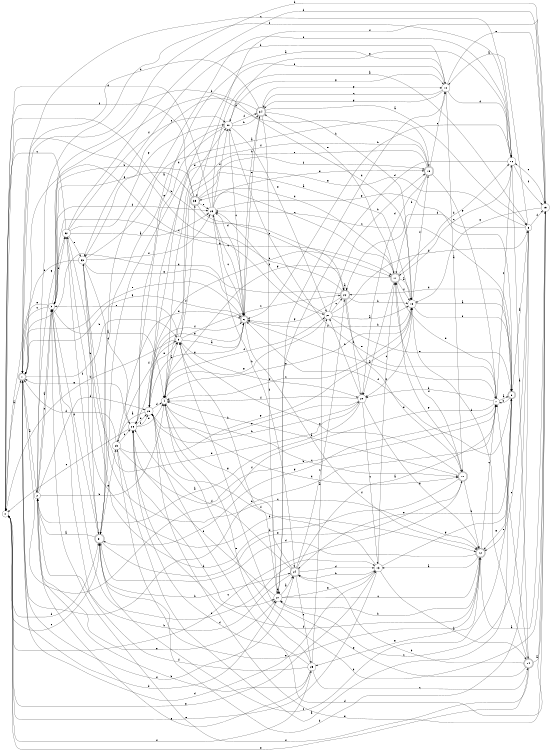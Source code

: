 digraph n29_7 {
__start0 [label="" shape="none"];

rankdir=LR;
size="8,5";

s0 [style="filled", color="black", fillcolor="white" shape="circle", label="0"];
s1 [style="rounded,filled", color="black", fillcolor="white" shape="doublecircle", label="1"];
s2 [style="filled", color="black", fillcolor="white" shape="circle", label="2"];
s3 [style="filled", color="black", fillcolor="white" shape="circle", label="3"];
s4 [style="filled", color="black", fillcolor="white" shape="circle", label="4"];
s5 [style="filled", color="black", fillcolor="white" shape="circle", label="5"];
s6 [style="rounded,filled", color="black", fillcolor="white" shape="doublecircle", label="6"];
s7 [style="filled", color="black", fillcolor="white" shape="circle", label="7"];
s8 [style="rounded,filled", color="black", fillcolor="white" shape="doublecircle", label="8"];
s9 [style="filled", color="black", fillcolor="white" shape="circle", label="9"];
s10 [style="filled", color="black", fillcolor="white" shape="circle", label="10"];
s11 [style="rounded,filled", color="black", fillcolor="white" shape="doublecircle", label="11"];
s12 [style="rounded,filled", color="black", fillcolor="white" shape="doublecircle", label="12"];
s13 [style="filled", color="black", fillcolor="white" shape="circle", label="13"];
s14 [style="rounded,filled", color="black", fillcolor="white" shape="doublecircle", label="14"];
s15 [style="filled", color="black", fillcolor="white" shape="circle", label="15"];
s16 [style="filled", color="black", fillcolor="white" shape="circle", label="16"];
s17 [style="rounded,filled", color="black", fillcolor="white" shape="doublecircle", label="17"];
s18 [style="filled", color="black", fillcolor="white" shape="circle", label="18"];
s19 [style="rounded,filled", color="black", fillcolor="white" shape="doublecircle", label="19"];
s20 [style="filled", color="black", fillcolor="white" shape="circle", label="20"];
s21 [style="filled", color="black", fillcolor="white" shape="circle", label="21"];
s22 [style="rounded,filled", color="black", fillcolor="white" shape="doublecircle", label="22"];
s23 [style="filled", color="black", fillcolor="white" shape="circle", label="23"];
s24 [style="rounded,filled", color="black", fillcolor="white" shape="doublecircle", label="24"];
s25 [style="filled", color="black", fillcolor="white" shape="circle", label="25"];
s26 [style="filled", color="black", fillcolor="white" shape="circle", label="26"];
s27 [style="filled", color="black", fillcolor="white" shape="circle", label="27"];
s28 [style="filled", color="black", fillcolor="white" shape="circle", label="28"];
s29 [style="filled", color="black", fillcolor="white" shape="circle", label="29"];
s30 [style="filled", color="black", fillcolor="white" shape="circle", label="30"];
s31 [style="rounded,filled", color="black", fillcolor="white" shape="doublecircle", label="31"];
s32 [style="filled", color="black", fillcolor="white" shape="circle", label="32"];
s33 [style="filled", color="black", fillcolor="white" shape="circle", label="33"];
s34 [style="rounded,filled", color="black", fillcolor="white" shape="doublecircle", label="34"];
s35 [style="rounded,filled", color="black", fillcolor="white" shape="doublecircle", label="35"];
s0 -> s1 [label="a"];
s0 -> s22 [label="b"];
s0 -> s31 [label="c"];
s0 -> s31 [label="d"];
s0 -> s21 [label="e"];
s0 -> s25 [label="f"];
s0 -> s13 [label="g"];
s1 -> s2 [label="a"];
s1 -> s5 [label="b"];
s1 -> s16 [label="c"];
s1 -> s27 [label="d"];
s1 -> s7 [label="e"];
s1 -> s24 [label="f"];
s1 -> s6 [label="g"];
s2 -> s3 [label="a"];
s2 -> s4 [label="b"];
s2 -> s3 [label="c"];
s2 -> s28 [label="d"];
s2 -> s27 [label="e"];
s2 -> s16 [label="f"];
s2 -> s32 [label="g"];
s3 -> s4 [label="a"];
s3 -> s13 [label="b"];
s3 -> s1 [label="c"];
s3 -> s23 [label="d"];
s3 -> s1 [label="e"];
s3 -> s32 [label="f"];
s3 -> s17 [label="g"];
s4 -> s5 [label="a"];
s4 -> s15 [label="b"];
s4 -> s11 [label="c"];
s4 -> s11 [label="d"];
s4 -> s30 [label="e"];
s4 -> s21 [label="f"];
s4 -> s18 [label="g"];
s5 -> s6 [label="a"];
s5 -> s0 [label="b"];
s5 -> s22 [label="c"];
s5 -> s35 [label="d"];
s5 -> s3 [label="e"];
s5 -> s19 [label="f"];
s5 -> s20 [label="g"];
s6 -> s7 [label="a"];
s6 -> s34 [label="b"];
s6 -> s23 [label="c"];
s6 -> s23 [label="d"];
s6 -> s1 [label="e"];
s6 -> s12 [label="f"];
s6 -> s28 [label="g"];
s7 -> s8 [label="a"];
s7 -> s20 [label="b"];
s7 -> s16 [label="c"];
s7 -> s17 [label="d"];
s7 -> s30 [label="e"];
s7 -> s1 [label="f"];
s7 -> s31 [label="g"];
s8 -> s9 [label="a"];
s8 -> s7 [label="b"];
s8 -> s23 [label="c"];
s8 -> s22 [label="d"];
s8 -> s24 [label="e"];
s8 -> s6 [label="f"];
s8 -> s12 [label="g"];
s9 -> s10 [label="a"];
s9 -> s29 [label="b"];
s9 -> s27 [label="c"];
s9 -> s22 [label="d"];
s9 -> s12 [label="e"];
s9 -> s15 [label="f"];
s9 -> s26 [label="g"];
s10 -> s11 [label="a"];
s10 -> s33 [label="b"];
s10 -> s34 [label="c"];
s10 -> s16 [label="d"];
s10 -> s15 [label="e"];
s10 -> s28 [label="f"];
s10 -> s34 [label="g"];
s11 -> s4 [label="a"];
s11 -> s12 [label="b"];
s11 -> s0 [label="c"];
s11 -> s33 [label="d"];
s11 -> s5 [label="e"];
s11 -> s17 [label="f"];
s11 -> s17 [label="g"];
s12 -> s13 [label="a"];
s12 -> s27 [label="b"];
s12 -> s7 [label="c"];
s12 -> s31 [label="d"];
s12 -> s31 [label="e"];
s12 -> s26 [label="f"];
s12 -> s25 [label="g"];
s13 -> s14 [label="a"];
s13 -> s24 [label="b"];
s13 -> s17 [label="c"];
s13 -> s1 [label="d"];
s13 -> s0 [label="e"];
s13 -> s28 [label="f"];
s13 -> s8 [label="g"];
s14 -> s15 [label="a"];
s14 -> s24 [label="b"];
s14 -> s7 [label="c"];
s14 -> s18 [label="d"];
s14 -> s0 [label="e"];
s14 -> s3 [label="f"];
s14 -> s5 [label="g"];
s15 -> s12 [label="a"];
s15 -> s3 [label="b"];
s15 -> s16 [label="c"];
s15 -> s28 [label="d"];
s15 -> s28 [label="e"];
s15 -> s35 [label="f"];
s15 -> s18 [label="g"];
s16 -> s14 [label="a"];
s16 -> s6 [label="b"];
s16 -> s17 [label="c"];
s16 -> s27 [label="d"];
s16 -> s31 [label="e"];
s16 -> s15 [label="f"];
s16 -> s30 [label="g"];
s17 -> s18 [label="a"];
s17 -> s20 [label="b"];
s17 -> s35 [label="c"];
s17 -> s16 [label="d"];
s17 -> s34 [label="e"];
s17 -> s18 [label="f"];
s17 -> s4 [label="g"];
s18 -> s8 [label="a"];
s18 -> s1 [label="b"];
s18 -> s4 [label="c"];
s18 -> s6 [label="d"];
s18 -> s8 [label="e"];
s18 -> s19 [label="f"];
s18 -> s20 [label="g"];
s19 -> s3 [label="a"];
s19 -> s17 [label="b"];
s19 -> s10 [label="c"];
s19 -> s20 [label="d"];
s19 -> s4 [label="e"];
s19 -> s31 [label="f"];
s19 -> s7 [label="g"];
s20 -> s2 [label="a"];
s20 -> s21 [label="b"];
s20 -> s13 [label="c"];
s20 -> s32 [label="d"];
s20 -> s28 [label="e"];
s20 -> s4 [label="f"];
s20 -> s12 [label="g"];
s21 -> s18 [label="a"];
s21 -> s19 [label="b"];
s21 -> s22 [label="c"];
s21 -> s9 [label="d"];
s21 -> s8 [label="e"];
s21 -> s23 [label="f"];
s21 -> s4 [label="g"];
s22 -> s22 [label="a"];
s22 -> s18 [label="b"];
s22 -> s1 [label="c"];
s22 -> s1 [label="d"];
s22 -> s11 [label="e"];
s22 -> s20 [label="f"];
s22 -> s6 [label="g"];
s23 -> s9 [label="a"];
s23 -> s24 [label="b"];
s23 -> s6 [label="c"];
s23 -> s0 [label="d"];
s23 -> s19 [label="e"];
s23 -> s30 [label="f"];
s23 -> s8 [label="g"];
s24 -> s7 [label="a"];
s24 -> s2 [label="b"];
s24 -> s22 [label="c"];
s24 -> s13 [label="d"];
s24 -> s25 [label="e"];
s24 -> s26 [label="f"];
s24 -> s4 [label="g"];
s25 -> s21 [label="a"];
s25 -> s2 [label="b"];
s25 -> s14 [label="c"];
s25 -> s26 [label="d"];
s25 -> s4 [label="e"];
s25 -> s3 [label="f"];
s25 -> s2 [label="g"];
s26 -> s10 [label="a"];
s26 -> s27 [label="b"];
s26 -> s0 [label="c"];
s26 -> s28 [label="d"];
s26 -> s4 [label="e"];
s26 -> s28 [label="f"];
s26 -> s1 [label="g"];
s27 -> s24 [label="a"];
s27 -> s5 [label="b"];
s27 -> s12 [label="c"];
s27 -> s10 [label="d"];
s27 -> s27 [label="e"];
s27 -> s26 [label="f"];
s27 -> s13 [label="g"];
s28 -> s29 [label="a"];
s28 -> s20 [label="b"];
s28 -> s17 [label="c"];
s28 -> s4 [label="d"];
s28 -> s5 [label="e"];
s28 -> s6 [label="f"];
s28 -> s6 [label="g"];
s29 -> s8 [label="a"];
s29 -> s7 [label="b"];
s29 -> s26 [label="c"];
s29 -> s1 [label="d"];
s29 -> s6 [label="e"];
s29 -> s5 [label="f"];
s29 -> s18 [label="g"];
s30 -> s31 [label="a"];
s30 -> s34 [label="b"];
s30 -> s6 [label="c"];
s30 -> s26 [label="d"];
s30 -> s21 [label="e"];
s30 -> s34 [label="f"];
s30 -> s10 [label="g"];
s31 -> s2 [label="a"];
s31 -> s24 [label="b"];
s31 -> s8 [label="c"];
s31 -> s3 [label="d"];
s31 -> s11 [label="e"];
s31 -> s32 [label="f"];
s31 -> s29 [label="g"];
s32 -> s23 [label="a"];
s32 -> s12 [label="b"];
s32 -> s0 [label="c"];
s32 -> s15 [label="d"];
s32 -> s33 [label="e"];
s32 -> s30 [label="f"];
s32 -> s30 [label="g"];
s33 -> s19 [label="a"];
s33 -> s31 [label="b"];
s33 -> s12 [label="c"];
s33 -> s26 [label="d"];
s33 -> s0 [label="e"];
s33 -> s23 [label="f"];
s33 -> s6 [label="g"];
s34 -> s9 [label="a"];
s34 -> s18 [label="b"];
s34 -> s33 [label="c"];
s34 -> s1 [label="d"];
s34 -> s6 [label="e"];
s34 -> s27 [label="f"];
s34 -> s10 [label="g"];
s35 -> s18 [label="a"];
s35 -> s3 [label="b"];
s35 -> s22 [label="c"];
s35 -> s17 [label="d"];
s35 -> s23 [label="e"];
s35 -> s0 [label="f"];
s35 -> s3 [label="g"];

}